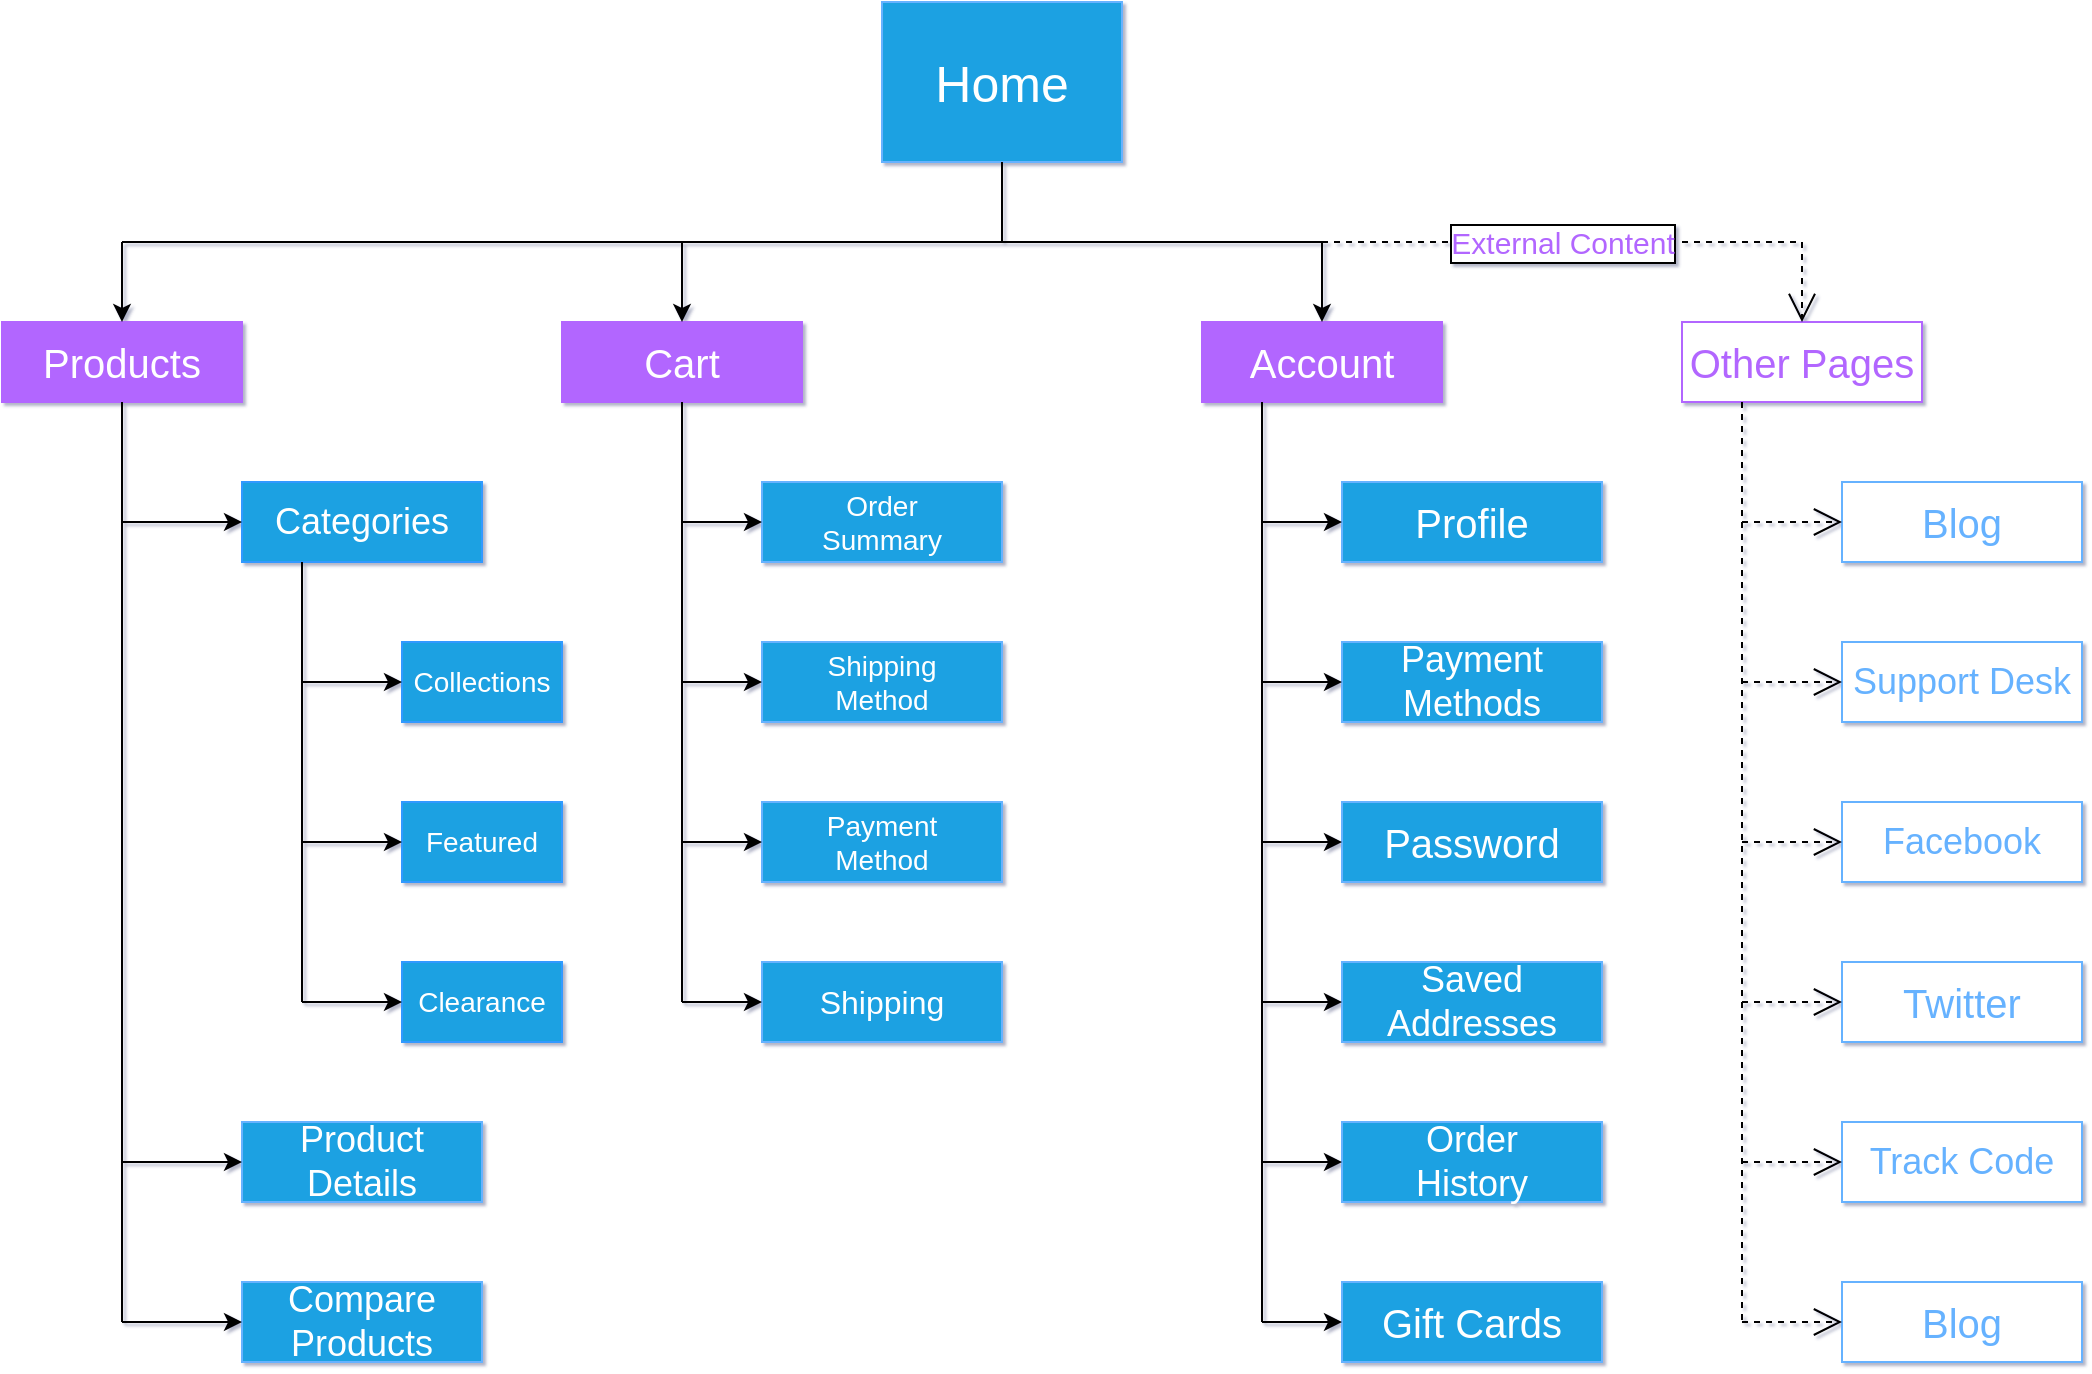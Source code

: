 <mxfile version="16.6.7" type="github">
  <diagram id="yDzZc0dlQy_0Nbfenxcv" name="Page-1">
    <mxGraphModel dx="1422" dy="794" grid="1" gridSize="10" guides="1" tooltips="1" connect="1" arrows="1" fold="1" page="1" pageScale="1" pageWidth="1100" pageHeight="850" math="0" shadow="1">
      <root>
        <mxCell id="0" />
        <mxCell id="1" parent="0" />
        <mxCell id="j3_hDJr5HbZZ_XaoxttT-1" value="Home" style="rounded=0;whiteSpace=wrap;html=1;fillColor=#1ba1e2;fontColor=#ffffff;strokeColor=#66B2FF;fontSize=25;" parent="1" vertex="1">
          <mxGeometry x="480" y="80" width="120" height="80" as="geometry" />
        </mxCell>
        <mxCell id="j3_hDJr5HbZZ_XaoxttT-2" value="Products" style="rounded=0;whiteSpace=wrap;html=1;strokeColor=#B266FF;fillColor=#B266FF;fontColor=#ffffff;fontSize=20;" parent="1" vertex="1">
          <mxGeometry x="40" y="240" width="120" height="40" as="geometry" />
        </mxCell>
        <mxCell id="j3_hDJr5HbZZ_XaoxttT-3" value="Cart" style="rounded=0;whiteSpace=wrap;html=1;strokeColor=#B266FF;fillColor=#B266FF;fontColor=#ffffff;fontSize=20;" parent="1" vertex="1">
          <mxGeometry x="320" y="240" width="120" height="40" as="geometry" />
        </mxCell>
        <mxCell id="j3_hDJr5HbZZ_XaoxttT-4" value="Account" style="rounded=0;whiteSpace=wrap;html=1;strokeColor=#B266FF;fillColor=#B266FF;fontColor=#ffffff;fontSize=20;" parent="1" vertex="1">
          <mxGeometry x="640" y="240" width="120" height="40" as="geometry" />
        </mxCell>
        <mxCell id="j3_hDJr5HbZZ_XaoxttT-5" value="Other Pages" style="rounded=0;whiteSpace=wrap;html=1;strokeColor=#B266FF;fillColor=#FFFFFF;fontColor=#B266FF;fontSize=20;" parent="1" vertex="1">
          <mxGeometry x="880" y="240" width="120" height="40" as="geometry" />
        </mxCell>
        <mxCell id="j3_hDJr5HbZZ_XaoxttT-6" value="" style="endArrow=none;html=1;rounded=0;fontColor=#B266FF;entryX=0.5;entryY=1;entryDx=0;entryDy=0;" parent="1" target="j3_hDJr5HbZZ_XaoxttT-1" edge="1">
          <mxGeometry width="50" height="50" relative="1" as="geometry">
            <mxPoint x="540" y="200" as="sourcePoint" />
            <mxPoint x="450" y="280" as="targetPoint" />
          </mxGeometry>
        </mxCell>
        <mxCell id="j3_hDJr5HbZZ_XaoxttT-7" value="" style="endArrow=none;html=1;rounded=0;fontColor=#B266FF;" parent="1" edge="1">
          <mxGeometry width="50" height="50" relative="1" as="geometry">
            <mxPoint x="100" y="200" as="sourcePoint" />
            <mxPoint x="540" y="200" as="targetPoint" />
          </mxGeometry>
        </mxCell>
        <mxCell id="j3_hDJr5HbZZ_XaoxttT-8" value="" style="endArrow=none;html=1;rounded=0;fontColor=#B266FF;" parent="1" edge="1">
          <mxGeometry width="50" height="50" relative="1" as="geometry">
            <mxPoint x="700" y="200" as="sourcePoint" />
            <mxPoint x="540" y="200" as="targetPoint" />
          </mxGeometry>
        </mxCell>
        <mxCell id="j3_hDJr5HbZZ_XaoxttT-9" value="" style="endArrow=classic;html=1;rounded=0;fontColor=#B266FF;entryX=0.5;entryY=0;entryDx=0;entryDy=0;" parent="1" target="j3_hDJr5HbZZ_XaoxttT-3" edge="1">
          <mxGeometry width="50" height="50" relative="1" as="geometry">
            <mxPoint x="380" y="200" as="sourcePoint" />
            <mxPoint x="450" y="280" as="targetPoint" />
          </mxGeometry>
        </mxCell>
        <mxCell id="j3_hDJr5HbZZ_XaoxttT-10" value="" style="endArrow=classic;html=1;rounded=0;fontColor=#B266FF;entryX=0.5;entryY=0;entryDx=0;entryDy=0;" parent="1" target="j3_hDJr5HbZZ_XaoxttT-2" edge="1">
          <mxGeometry width="50" height="50" relative="1" as="geometry">
            <mxPoint x="100" y="200" as="sourcePoint" />
            <mxPoint x="450" y="280" as="targetPoint" />
          </mxGeometry>
        </mxCell>
        <mxCell id="j3_hDJr5HbZZ_XaoxttT-11" value="" style="endArrow=classic;html=1;rounded=0;fontColor=#B266FF;entryX=0.5;entryY=0;entryDx=0;entryDy=0;" parent="1" target="j3_hDJr5HbZZ_XaoxttT-4" edge="1">
          <mxGeometry width="50" height="50" relative="1" as="geometry">
            <mxPoint x="700" y="200" as="sourcePoint" />
            <mxPoint x="450" y="280" as="targetPoint" />
          </mxGeometry>
        </mxCell>
        <mxCell id="j3_hDJr5HbZZ_XaoxttT-12" value="External Content" style="endArrow=open;endSize=12;dashed=1;html=1;fontColor=#B266FF;entryX=0.5;entryY=0;entryDx=0;entryDy=0;labelBorderColor=default;horizontal=1;strokeColor=default;rounded=0;shadow=0;fontSize=15;" parent="1" target="j3_hDJr5HbZZ_XaoxttT-5" edge="1">
          <mxGeometry x="-0.143" width="160" relative="1" as="geometry">
            <mxPoint x="700" y="200" as="sourcePoint" />
            <mxPoint x="500" y="310" as="targetPoint" />
            <Array as="points">
              <mxPoint x="940" y="200" />
            </Array>
            <mxPoint as="offset" />
          </mxGeometry>
        </mxCell>
        <mxCell id="j3_hDJr5HbZZ_XaoxttT-13" value="Categories" style="rounded=0;whiteSpace=wrap;html=1;fontColor=#ffffff;strokeColor=#3399FF;fillColor=#1ba1e2;fontSize=18;" parent="1" vertex="1">
          <mxGeometry x="160" y="320" width="120" height="40" as="geometry" />
        </mxCell>
        <mxCell id="j3_hDJr5HbZZ_XaoxttT-14" value="Collections" style="rounded=0;whiteSpace=wrap;html=1;fontColor=#ffffff;strokeColor=#3399FF;fillColor=#1ba1e2;fontSize=14;" parent="1" vertex="1">
          <mxGeometry x="240" y="400" width="80" height="40" as="geometry" />
        </mxCell>
        <mxCell id="j3_hDJr5HbZZ_XaoxttT-15" value="Featured" style="rounded=0;whiteSpace=wrap;html=1;fontColor=#ffffff;strokeColor=#3399FF;fillColor=#1ba1e2;fontSize=14;" parent="1" vertex="1">
          <mxGeometry x="240" y="480" width="80" height="40" as="geometry" />
        </mxCell>
        <mxCell id="j3_hDJr5HbZZ_XaoxttT-16" value="Clearance" style="rounded=0;whiteSpace=wrap;html=1;fontColor=#ffffff;strokeColor=#3399FF;fillColor=#1ba1e2;fontSize=14;" parent="1" vertex="1">
          <mxGeometry x="240" y="560" width="80" height="40" as="geometry" />
        </mxCell>
        <mxCell id="j3_hDJr5HbZZ_XaoxttT-17" value="Product&lt;br style=&quot;font-size: 18px;&quot;&gt;Details" style="rounded=0;whiteSpace=wrap;html=1;fontColor=#ffffff;strokeColor=#66B2FF;fillColor=#1ba1e2;fontSize=18;" parent="1" vertex="1">
          <mxGeometry x="160" y="640" width="120" height="40" as="geometry" />
        </mxCell>
        <mxCell id="j3_hDJr5HbZZ_XaoxttT-18" value="Compare&lt;br style=&quot;font-size: 18px;&quot;&gt;Products" style="rounded=0;whiteSpace=wrap;html=1;fontColor=#ffffff;strokeColor=#66B2FF;fillColor=#1ba1e2;fontSize=18;" parent="1" vertex="1">
          <mxGeometry x="160" y="720" width="120" height="40" as="geometry" />
        </mxCell>
        <mxCell id="j3_hDJr5HbZZ_XaoxttT-19" value="" style="endArrow=none;html=1;rounded=0;shadow=0;labelBorderColor=default;fontColor=#B266FF;strokeColor=default;entryX=0.5;entryY=1;entryDx=0;entryDy=0;" parent="1" target="j3_hDJr5HbZZ_XaoxttT-2" edge="1">
          <mxGeometry width="50" height="50" relative="1" as="geometry">
            <mxPoint x="100" y="740" as="sourcePoint" />
            <mxPoint x="450" y="470" as="targetPoint" />
          </mxGeometry>
        </mxCell>
        <mxCell id="j3_hDJr5HbZZ_XaoxttT-20" value="" style="endArrow=classic;html=1;rounded=0;shadow=0;labelBorderColor=default;fontColor=#B266FF;strokeColor=default;entryX=0;entryY=0.5;entryDx=0;entryDy=0;" parent="1" target="j3_hDJr5HbZZ_XaoxttT-13" edge="1">
          <mxGeometry width="50" height="50" relative="1" as="geometry">
            <mxPoint x="100" y="340" as="sourcePoint" />
            <mxPoint x="450" y="470" as="targetPoint" />
          </mxGeometry>
        </mxCell>
        <mxCell id="j3_hDJr5HbZZ_XaoxttT-21" value="" style="endArrow=none;html=1;rounded=0;shadow=0;labelBorderColor=default;fontColor=#B266FF;strokeColor=default;entryX=0.25;entryY=1;entryDx=0;entryDy=0;" parent="1" target="j3_hDJr5HbZZ_XaoxttT-13" edge="1">
          <mxGeometry width="50" height="50" relative="1" as="geometry">
            <mxPoint x="190" y="580" as="sourcePoint" />
            <mxPoint x="450" y="470" as="targetPoint" />
          </mxGeometry>
        </mxCell>
        <mxCell id="j3_hDJr5HbZZ_XaoxttT-22" value="" style="endArrow=classic;html=1;rounded=0;shadow=0;labelBorderColor=default;fontColor=#B266FF;strokeColor=default;entryX=0;entryY=0.5;entryDx=0;entryDy=0;" parent="1" target="j3_hDJr5HbZZ_XaoxttT-14" edge="1">
          <mxGeometry width="50" height="50" relative="1" as="geometry">
            <mxPoint x="190" y="420" as="sourcePoint" />
            <mxPoint x="450" y="470" as="targetPoint" />
          </mxGeometry>
        </mxCell>
        <mxCell id="j3_hDJr5HbZZ_XaoxttT-23" value="" style="endArrow=classic;html=1;rounded=0;shadow=0;labelBorderColor=default;fontColor=#B266FF;strokeColor=default;entryX=0;entryY=0.5;entryDx=0;entryDy=0;" parent="1" target="j3_hDJr5HbZZ_XaoxttT-15" edge="1">
          <mxGeometry width="50" height="50" relative="1" as="geometry">
            <mxPoint x="190" y="500" as="sourcePoint" />
            <mxPoint x="450" y="470" as="targetPoint" />
          </mxGeometry>
        </mxCell>
        <mxCell id="j3_hDJr5HbZZ_XaoxttT-24" value="" style="endArrow=classic;html=1;rounded=0;shadow=0;labelBorderColor=default;fontColor=#B266FF;strokeColor=default;entryX=0;entryY=0.5;entryDx=0;entryDy=0;" parent="1" target="j3_hDJr5HbZZ_XaoxttT-16" edge="1">
          <mxGeometry width="50" height="50" relative="1" as="geometry">
            <mxPoint x="190" y="580" as="sourcePoint" />
            <mxPoint x="450" y="470" as="targetPoint" />
          </mxGeometry>
        </mxCell>
        <mxCell id="j3_hDJr5HbZZ_XaoxttT-25" value="" style="endArrow=classic;html=1;rounded=0;shadow=0;labelBorderColor=default;fontColor=#B266FF;strokeColor=default;entryX=0;entryY=0.5;entryDx=0;entryDy=0;" parent="1" target="j3_hDJr5HbZZ_XaoxttT-17" edge="1">
          <mxGeometry width="50" height="50" relative="1" as="geometry">
            <mxPoint x="100" y="660" as="sourcePoint" />
            <mxPoint x="450" y="470" as="targetPoint" />
          </mxGeometry>
        </mxCell>
        <mxCell id="j3_hDJr5HbZZ_XaoxttT-26" value="" style="endArrow=classic;html=1;rounded=0;shadow=0;labelBorderColor=default;fontColor=#B266FF;strokeColor=default;entryX=0;entryY=0.5;entryDx=0;entryDy=0;" parent="1" target="j3_hDJr5HbZZ_XaoxttT-18" edge="1">
          <mxGeometry width="50" height="50" relative="1" as="geometry">
            <mxPoint x="100" y="740" as="sourcePoint" />
            <mxPoint x="450" y="470" as="targetPoint" />
          </mxGeometry>
        </mxCell>
        <mxCell id="j3_hDJr5HbZZ_XaoxttT-27" value="Order&lt;br style=&quot;font-size: 14px;&quot;&gt;Summary" style="rounded=0;whiteSpace=wrap;html=1;fontColor=#ffffff;strokeColor=#66B2FF;fillColor=#1ba1e2;fontSize=14;" parent="1" vertex="1">
          <mxGeometry x="420" y="320" width="120" height="40" as="geometry" />
        </mxCell>
        <mxCell id="j3_hDJr5HbZZ_XaoxttT-28" value="Shipping&lt;br style=&quot;font-size: 14px;&quot;&gt;Method" style="rounded=0;whiteSpace=wrap;html=1;fontColor=#ffffff;strokeColor=#66B2FF;fillColor=#1ba1e2;fontSize=14;" parent="1" vertex="1">
          <mxGeometry x="420" y="400" width="120" height="40" as="geometry" />
        </mxCell>
        <mxCell id="j3_hDJr5HbZZ_XaoxttT-29" value="Payment&lt;br style=&quot;font-size: 14px;&quot;&gt;Method" style="rounded=0;whiteSpace=wrap;html=1;fontColor=#ffffff;strokeColor=#66B2FF;fillColor=#1ba1e2;fontSize=14;" parent="1" vertex="1">
          <mxGeometry x="420" y="480" width="120" height="40" as="geometry" />
        </mxCell>
        <mxCell id="j3_hDJr5HbZZ_XaoxttT-30" value="Shipping" style="rounded=0;whiteSpace=wrap;html=1;fontColor=#ffffff;strokeColor=#66B2FF;fillColor=#1ba1e2;fontSize=16;" parent="1" vertex="1">
          <mxGeometry x="420" y="560" width="120" height="40" as="geometry" />
        </mxCell>
        <mxCell id="j3_hDJr5HbZZ_XaoxttT-31" value="" style="endArrow=none;html=1;rounded=0;shadow=0;labelBorderColor=default;fontColor=#B266FF;strokeColor=default;entryX=0.5;entryY=1;entryDx=0;entryDy=0;" parent="1" target="j3_hDJr5HbZZ_XaoxttT-3" edge="1">
          <mxGeometry width="50" height="50" relative="1" as="geometry">
            <mxPoint x="380" y="580" as="sourcePoint" />
            <mxPoint x="450" y="450" as="targetPoint" />
          </mxGeometry>
        </mxCell>
        <mxCell id="j3_hDJr5HbZZ_XaoxttT-32" value="" style="endArrow=classic;html=1;rounded=0;shadow=0;labelBorderColor=default;fontColor=#B266FF;strokeColor=default;entryX=0;entryY=0.5;entryDx=0;entryDy=0;" parent="1" target="j3_hDJr5HbZZ_XaoxttT-27" edge="1">
          <mxGeometry width="50" height="50" relative="1" as="geometry">
            <mxPoint x="380" y="340" as="sourcePoint" />
            <mxPoint x="450" y="450" as="targetPoint" />
          </mxGeometry>
        </mxCell>
        <mxCell id="j3_hDJr5HbZZ_XaoxttT-33" value="" style="endArrow=classic;html=1;rounded=0;shadow=0;labelBorderColor=default;fontColor=#B266FF;strokeColor=default;entryX=0;entryY=0.5;entryDx=0;entryDy=0;" parent="1" target="j3_hDJr5HbZZ_XaoxttT-28" edge="1">
          <mxGeometry width="50" height="50" relative="1" as="geometry">
            <mxPoint x="380" y="420" as="sourcePoint" />
            <mxPoint x="450" y="450" as="targetPoint" />
          </mxGeometry>
        </mxCell>
        <mxCell id="j3_hDJr5HbZZ_XaoxttT-34" value="" style="endArrow=classic;html=1;rounded=0;shadow=0;labelBorderColor=default;fontColor=#B266FF;strokeColor=default;entryX=0;entryY=0.5;entryDx=0;entryDy=0;" parent="1" target="j3_hDJr5HbZZ_XaoxttT-29" edge="1">
          <mxGeometry width="50" height="50" relative="1" as="geometry">
            <mxPoint x="380" y="500" as="sourcePoint" />
            <mxPoint x="450" y="450" as="targetPoint" />
          </mxGeometry>
        </mxCell>
        <mxCell id="j3_hDJr5HbZZ_XaoxttT-36" value="" style="endArrow=classic;html=1;rounded=0;shadow=0;labelBorderColor=default;fontColor=#B266FF;strokeColor=default;entryX=0;entryY=0.5;entryDx=0;entryDy=0;" parent="1" target="j3_hDJr5HbZZ_XaoxttT-30" edge="1">
          <mxGeometry width="50" height="50" relative="1" as="geometry">
            <mxPoint x="380" y="580" as="sourcePoint" />
            <mxPoint x="450" y="450" as="targetPoint" />
          </mxGeometry>
        </mxCell>
        <mxCell id="j3_hDJr5HbZZ_XaoxttT-37" value="Profile" style="rounded=0;whiteSpace=wrap;html=1;fontColor=#ffffff;strokeColor=#66B2FF;fillColor=#1ba1e2;fontSize=20;" parent="1" vertex="1">
          <mxGeometry x="710" y="320" width="130" height="40" as="geometry" />
        </mxCell>
        <mxCell id="j3_hDJr5HbZZ_XaoxttT-38" value="Payment&lt;br style=&quot;font-size: 18px;&quot;&gt;Methods" style="rounded=0;whiteSpace=wrap;html=1;fontColor=#ffffff;strokeColor=#66B2FF;fillColor=#1ba1e2;fontSize=18;" parent="1" vertex="1">
          <mxGeometry x="710" y="400" width="130" height="40" as="geometry" />
        </mxCell>
        <mxCell id="j3_hDJr5HbZZ_XaoxttT-39" value="Password" style="rounded=0;whiteSpace=wrap;html=1;fontColor=#ffffff;strokeColor=#66B2FF;fillColor=#1ba1e2;fontSize=20;" parent="1" vertex="1">
          <mxGeometry x="710" y="480" width="130" height="40" as="geometry" />
        </mxCell>
        <mxCell id="j3_hDJr5HbZZ_XaoxttT-40" value="Saved&lt;br style=&quot;font-size: 18px;&quot;&gt;Addresses" style="rounded=0;whiteSpace=wrap;html=1;fontColor=#ffffff;strokeColor=#66B2FF;fillColor=#1ba1e2;fontSize=18;" parent="1" vertex="1">
          <mxGeometry x="710" y="560" width="130" height="40" as="geometry" />
        </mxCell>
        <mxCell id="j3_hDJr5HbZZ_XaoxttT-41" value="Order&lt;br style=&quot;font-size: 18px;&quot;&gt;History" style="rounded=0;whiteSpace=wrap;html=1;fontColor=#ffffff;strokeColor=#66B2FF;fillColor=#1ba1e2;fontSize=18;" parent="1" vertex="1">
          <mxGeometry x="710" y="640" width="130" height="40" as="geometry" />
        </mxCell>
        <mxCell id="j3_hDJr5HbZZ_XaoxttT-42" value="Gift Cards" style="rounded=0;whiteSpace=wrap;html=1;fontColor=#ffffff;strokeColor=#66B2FF;fillColor=#1ba1e2;fontSize=20;" parent="1" vertex="1">
          <mxGeometry x="710" y="720" width="130" height="40" as="geometry" />
        </mxCell>
        <mxCell id="j3_hDJr5HbZZ_XaoxttT-43" value="" style="endArrow=none;html=1;rounded=0;shadow=0;labelBorderColor=default;fontColor=#B266FF;strokeColor=default;entryX=0.25;entryY=1;entryDx=0;entryDy=0;" parent="1" target="j3_hDJr5HbZZ_XaoxttT-4" edge="1">
          <mxGeometry width="50" height="50" relative="1" as="geometry">
            <mxPoint x="670" y="740" as="sourcePoint" />
            <mxPoint x="450" y="450" as="targetPoint" />
          </mxGeometry>
        </mxCell>
        <mxCell id="j3_hDJr5HbZZ_XaoxttT-44" value="" style="endArrow=classic;html=1;rounded=0;shadow=0;labelBorderColor=default;fontColor=#B266FF;strokeColor=default;entryX=0;entryY=0.5;entryDx=0;entryDy=0;" parent="1" target="j3_hDJr5HbZZ_XaoxttT-37" edge="1">
          <mxGeometry width="50" height="50" relative="1" as="geometry">
            <mxPoint x="670" y="340" as="sourcePoint" />
            <mxPoint x="450" y="450" as="targetPoint" />
          </mxGeometry>
        </mxCell>
        <mxCell id="j3_hDJr5HbZZ_XaoxttT-45" value="" style="endArrow=classic;html=1;rounded=0;shadow=0;labelBorderColor=default;fontColor=#B266FF;strokeColor=default;entryX=0;entryY=0.5;entryDx=0;entryDy=0;" parent="1" target="j3_hDJr5HbZZ_XaoxttT-38" edge="1">
          <mxGeometry width="50" height="50" relative="1" as="geometry">
            <mxPoint x="670" y="420" as="sourcePoint" />
            <mxPoint x="450" y="450" as="targetPoint" />
          </mxGeometry>
        </mxCell>
        <mxCell id="j3_hDJr5HbZZ_XaoxttT-46" value="" style="endArrow=classic;html=1;rounded=0;shadow=0;labelBorderColor=default;fontColor=#B266FF;strokeColor=default;entryX=0;entryY=0.5;entryDx=0;entryDy=0;" parent="1" target="j3_hDJr5HbZZ_XaoxttT-39" edge="1">
          <mxGeometry width="50" height="50" relative="1" as="geometry">
            <mxPoint x="670" y="500" as="sourcePoint" />
            <mxPoint x="720" y="430" as="targetPoint" />
          </mxGeometry>
        </mxCell>
        <mxCell id="j3_hDJr5HbZZ_XaoxttT-47" value="" style="endArrow=classic;html=1;rounded=0;shadow=0;labelBorderColor=default;fontColor=#B266FF;strokeColor=default;entryX=0;entryY=0.5;entryDx=0;entryDy=0;" parent="1" target="j3_hDJr5HbZZ_XaoxttT-40" edge="1">
          <mxGeometry width="50" height="50" relative="1" as="geometry">
            <mxPoint x="670" y="580" as="sourcePoint" />
            <mxPoint x="730" y="440" as="targetPoint" />
          </mxGeometry>
        </mxCell>
        <mxCell id="j3_hDJr5HbZZ_XaoxttT-48" value="" style="endArrow=classic;html=1;rounded=0;shadow=0;labelBorderColor=default;fontColor=#B266FF;strokeColor=default;entryX=0;entryY=0.5;entryDx=0;entryDy=0;" parent="1" target="j3_hDJr5HbZZ_XaoxttT-41" edge="1">
          <mxGeometry width="50" height="50" relative="1" as="geometry">
            <mxPoint x="670" y="660" as="sourcePoint" />
            <mxPoint x="740" y="450" as="targetPoint" />
          </mxGeometry>
        </mxCell>
        <mxCell id="j3_hDJr5HbZZ_XaoxttT-49" value="" style="endArrow=classic;html=1;rounded=0;shadow=0;labelBorderColor=default;fontColor=#B266FF;strokeColor=default;entryX=0;entryY=0.5;entryDx=0;entryDy=0;" parent="1" target="j3_hDJr5HbZZ_XaoxttT-42" edge="1">
          <mxGeometry width="50" height="50" relative="1" as="geometry">
            <mxPoint x="670" y="740" as="sourcePoint" />
            <mxPoint x="750" y="460" as="targetPoint" />
          </mxGeometry>
        </mxCell>
        <mxCell id="j3_hDJr5HbZZ_XaoxttT-50" value="Blog" style="rounded=0;whiteSpace=wrap;html=1;fontColor=#66B2FF;strokeColor=#66B2FF;fillColor=#FFFFFF;fontSize=20;" parent="1" vertex="1">
          <mxGeometry x="960" y="320" width="120" height="40" as="geometry" />
        </mxCell>
        <mxCell id="j3_hDJr5HbZZ_XaoxttT-51" value="Support Desk" style="rounded=0;whiteSpace=wrap;html=1;fontColor=#66B2FF;strokeColor=#66B2FF;fillColor=#FFFFFF;fontSize=18;" parent="1" vertex="1">
          <mxGeometry x="960" y="400" width="120" height="40" as="geometry" />
        </mxCell>
        <mxCell id="j3_hDJr5HbZZ_XaoxttT-52" value="Facebook" style="rounded=0;whiteSpace=wrap;html=1;fontColor=#66B2FF;strokeColor=#66B2FF;fillColor=#FFFFFF;fontSize=18;" parent="1" vertex="1">
          <mxGeometry x="960" y="480" width="120" height="40" as="geometry" />
        </mxCell>
        <mxCell id="j3_hDJr5HbZZ_XaoxttT-53" value="Twitter" style="rounded=0;whiteSpace=wrap;html=1;fontColor=#66B2FF;strokeColor=#66B2FF;fillColor=#FFFFFF;fontSize=20;" parent="1" vertex="1">
          <mxGeometry x="960" y="560" width="120" height="40" as="geometry" />
        </mxCell>
        <mxCell id="j3_hDJr5HbZZ_XaoxttT-54" value="Track Code" style="rounded=0;whiteSpace=wrap;html=1;fontColor=#66B2FF;strokeColor=#66B2FF;fillColor=#FFFFFF;fontSize=18;" parent="1" vertex="1">
          <mxGeometry x="960" y="640" width="120" height="40" as="geometry" />
        </mxCell>
        <mxCell id="j3_hDJr5HbZZ_XaoxttT-55" value="Blog" style="rounded=0;whiteSpace=wrap;html=1;fontColor=#66B2FF;strokeColor=#66B2FF;fillColor=#FFFFFF;fontSize=20;" parent="1" vertex="1">
          <mxGeometry x="960" y="720" width="120" height="40" as="geometry" />
        </mxCell>
        <mxCell id="j3_hDJr5HbZZ_XaoxttT-56" value="" style="endArrow=none;dashed=1;html=1;rounded=0;shadow=0;labelBorderColor=default;fontColor=#66B2FF;strokeColor=default;exitX=0.25;exitY=1;exitDx=0;exitDy=0;" parent="1" source="j3_hDJr5HbZZ_XaoxttT-5" edge="1">
          <mxGeometry width="50" height="50" relative="1" as="geometry">
            <mxPoint x="400" y="480" as="sourcePoint" />
            <mxPoint x="910" y="740" as="targetPoint" />
          </mxGeometry>
        </mxCell>
        <mxCell id="j3_hDJr5HbZZ_XaoxttT-58" value="" style="endArrow=open;dashed=1;endFill=0;endSize=12;html=1;rounded=0;shadow=0;labelBorderColor=default;fontColor=#66B2FF;strokeColor=default;" parent="1" target="j3_hDJr5HbZZ_XaoxttT-50" edge="1">
          <mxGeometry width="160" relative="1" as="geometry">
            <mxPoint x="910" y="340" as="sourcePoint" />
            <mxPoint x="500" y="450" as="targetPoint" />
          </mxGeometry>
        </mxCell>
        <mxCell id="j3_hDJr5HbZZ_XaoxttT-59" value="" style="endArrow=open;dashed=1;endFill=0;endSize=12;html=1;rounded=0;shadow=0;labelBorderColor=default;fontColor=#66B2FF;strokeColor=default;entryX=0;entryY=0.5;entryDx=0;entryDy=0;" parent="1" target="j3_hDJr5HbZZ_XaoxttT-51" edge="1">
          <mxGeometry width="160" relative="1" as="geometry">
            <mxPoint x="910" y="420" as="sourcePoint" />
            <mxPoint x="970" y="350" as="targetPoint" />
          </mxGeometry>
        </mxCell>
        <mxCell id="j3_hDJr5HbZZ_XaoxttT-60" value="" style="endArrow=open;dashed=1;endFill=0;endSize=12;html=1;rounded=0;shadow=0;labelBorderColor=default;fontColor=#66B2FF;strokeColor=default;entryX=0;entryY=0.5;entryDx=0;entryDy=0;" parent="1" target="j3_hDJr5HbZZ_XaoxttT-52" edge="1">
          <mxGeometry width="160" relative="1" as="geometry">
            <mxPoint x="910" y="500" as="sourcePoint" />
            <mxPoint x="980" y="360" as="targetPoint" />
          </mxGeometry>
        </mxCell>
        <mxCell id="j3_hDJr5HbZZ_XaoxttT-61" value="" style="endArrow=open;dashed=1;endFill=0;endSize=12;html=1;rounded=0;shadow=0;labelBorderColor=default;fontColor=#66B2FF;strokeColor=default;entryX=0;entryY=0.5;entryDx=0;entryDy=0;" parent="1" target="j3_hDJr5HbZZ_XaoxttT-53" edge="1">
          <mxGeometry width="160" relative="1" as="geometry">
            <mxPoint x="910" y="580" as="sourcePoint" />
            <mxPoint x="990" y="370" as="targetPoint" />
          </mxGeometry>
        </mxCell>
        <mxCell id="j3_hDJr5HbZZ_XaoxttT-62" value="" style="endArrow=open;dashed=1;endFill=0;endSize=12;html=1;rounded=0;shadow=0;labelBorderColor=default;fontColor=#66B2FF;strokeColor=default;entryX=0;entryY=0.5;entryDx=0;entryDy=0;" parent="1" target="j3_hDJr5HbZZ_XaoxttT-54" edge="1">
          <mxGeometry width="160" relative="1" as="geometry">
            <mxPoint x="910" y="660" as="sourcePoint" />
            <mxPoint x="1000" y="380" as="targetPoint" />
          </mxGeometry>
        </mxCell>
        <mxCell id="j3_hDJr5HbZZ_XaoxttT-63" value="" style="endArrow=open;dashed=1;endFill=0;endSize=12;html=1;rounded=0;shadow=0;labelBorderColor=default;fontColor=#66B2FF;strokeColor=default;entryX=0;entryY=0.5;entryDx=0;entryDy=0;" parent="1" target="j3_hDJr5HbZZ_XaoxttT-55" edge="1">
          <mxGeometry width="160" relative="1" as="geometry">
            <mxPoint x="910" y="740" as="sourcePoint" />
            <mxPoint x="1010" y="390" as="targetPoint" />
          </mxGeometry>
        </mxCell>
      </root>
    </mxGraphModel>
  </diagram>
</mxfile>
